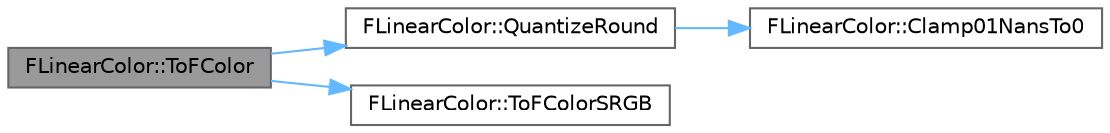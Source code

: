 digraph "FLinearColor::ToFColor"
{
 // INTERACTIVE_SVG=YES
 // LATEX_PDF_SIZE
  bgcolor="transparent";
  edge [fontname=Helvetica,fontsize=10,labelfontname=Helvetica,labelfontsize=10];
  node [fontname=Helvetica,fontsize=10,shape=box,height=0.2,width=0.4];
  rankdir="LR";
  Node1 [id="Node000001",label="FLinearColor::ToFColor",height=0.2,width=0.4,color="gray40", fillcolor="grey60", style="filled", fontcolor="black",tooltip=" "];
  Node1 -> Node2 [id="edge1_Node000001_Node000002",color="steelblue1",style="solid",tooltip=" "];
  Node2 [id="Node000002",label="FLinearColor::QuantizeRound",height=0.2,width=0.4,color="grey40", fillcolor="white", style="filled",URL="$d5/dd9/structFLinearColor.html#aa5708ab3ae420dcced441ff23e73940e",tooltip="Quantizes the linear color with rounding and returns the result as a FColor."];
  Node2 -> Node3 [id="edge2_Node000002_Node000003",color="steelblue1",style="solid",tooltip=" "];
  Node3 [id="Node000003",label="FLinearColor::Clamp01NansTo0",height=0.2,width=0.4,color="grey40", fillcolor="white", style="filled",URL="$d5/dd9/structFLinearColor.html#ac3a39baa3fb01f9fc6adf161c6f55922",tooltip="Helper for pixel format conversions."];
  Node1 -> Node4 [id="edge3_Node000001_Node000004",color="steelblue1",style="solid",tooltip=" "];
  Node4 [id="Node000004",label="FLinearColor::ToFColorSRGB",height=0.2,width=0.4,color="grey40", fillcolor="white", style="filled",URL="$d5/dd9/structFLinearColor.html#a1964ad49baa7d1f9978c4920b5275bce",tooltip="Quantizes the linear color and returns the result as a FColor with optional sRGB conversion."];
}
